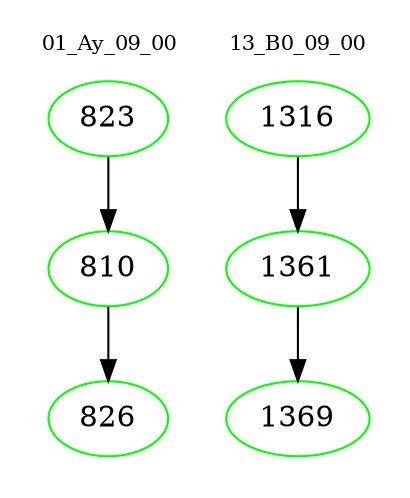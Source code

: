digraph{
subgraph cluster_0 {
color = white
label = "01_Ay_09_00";
fontsize=10;
T0_823 [label="823", color="green"]
T0_823 -> T0_810 [color="black"]
T0_810 [label="810", color="green"]
T0_810 -> T0_826 [color="black"]
T0_826 [label="826", color="green"]
}
subgraph cluster_1 {
color = white
label = "13_B0_09_00";
fontsize=10;
T1_1316 [label="1316", color="green"]
T1_1316 -> T1_1361 [color="black"]
T1_1361 [label="1361", color="green"]
T1_1361 -> T1_1369 [color="black"]
T1_1369 [label="1369", color="green"]
}
}

